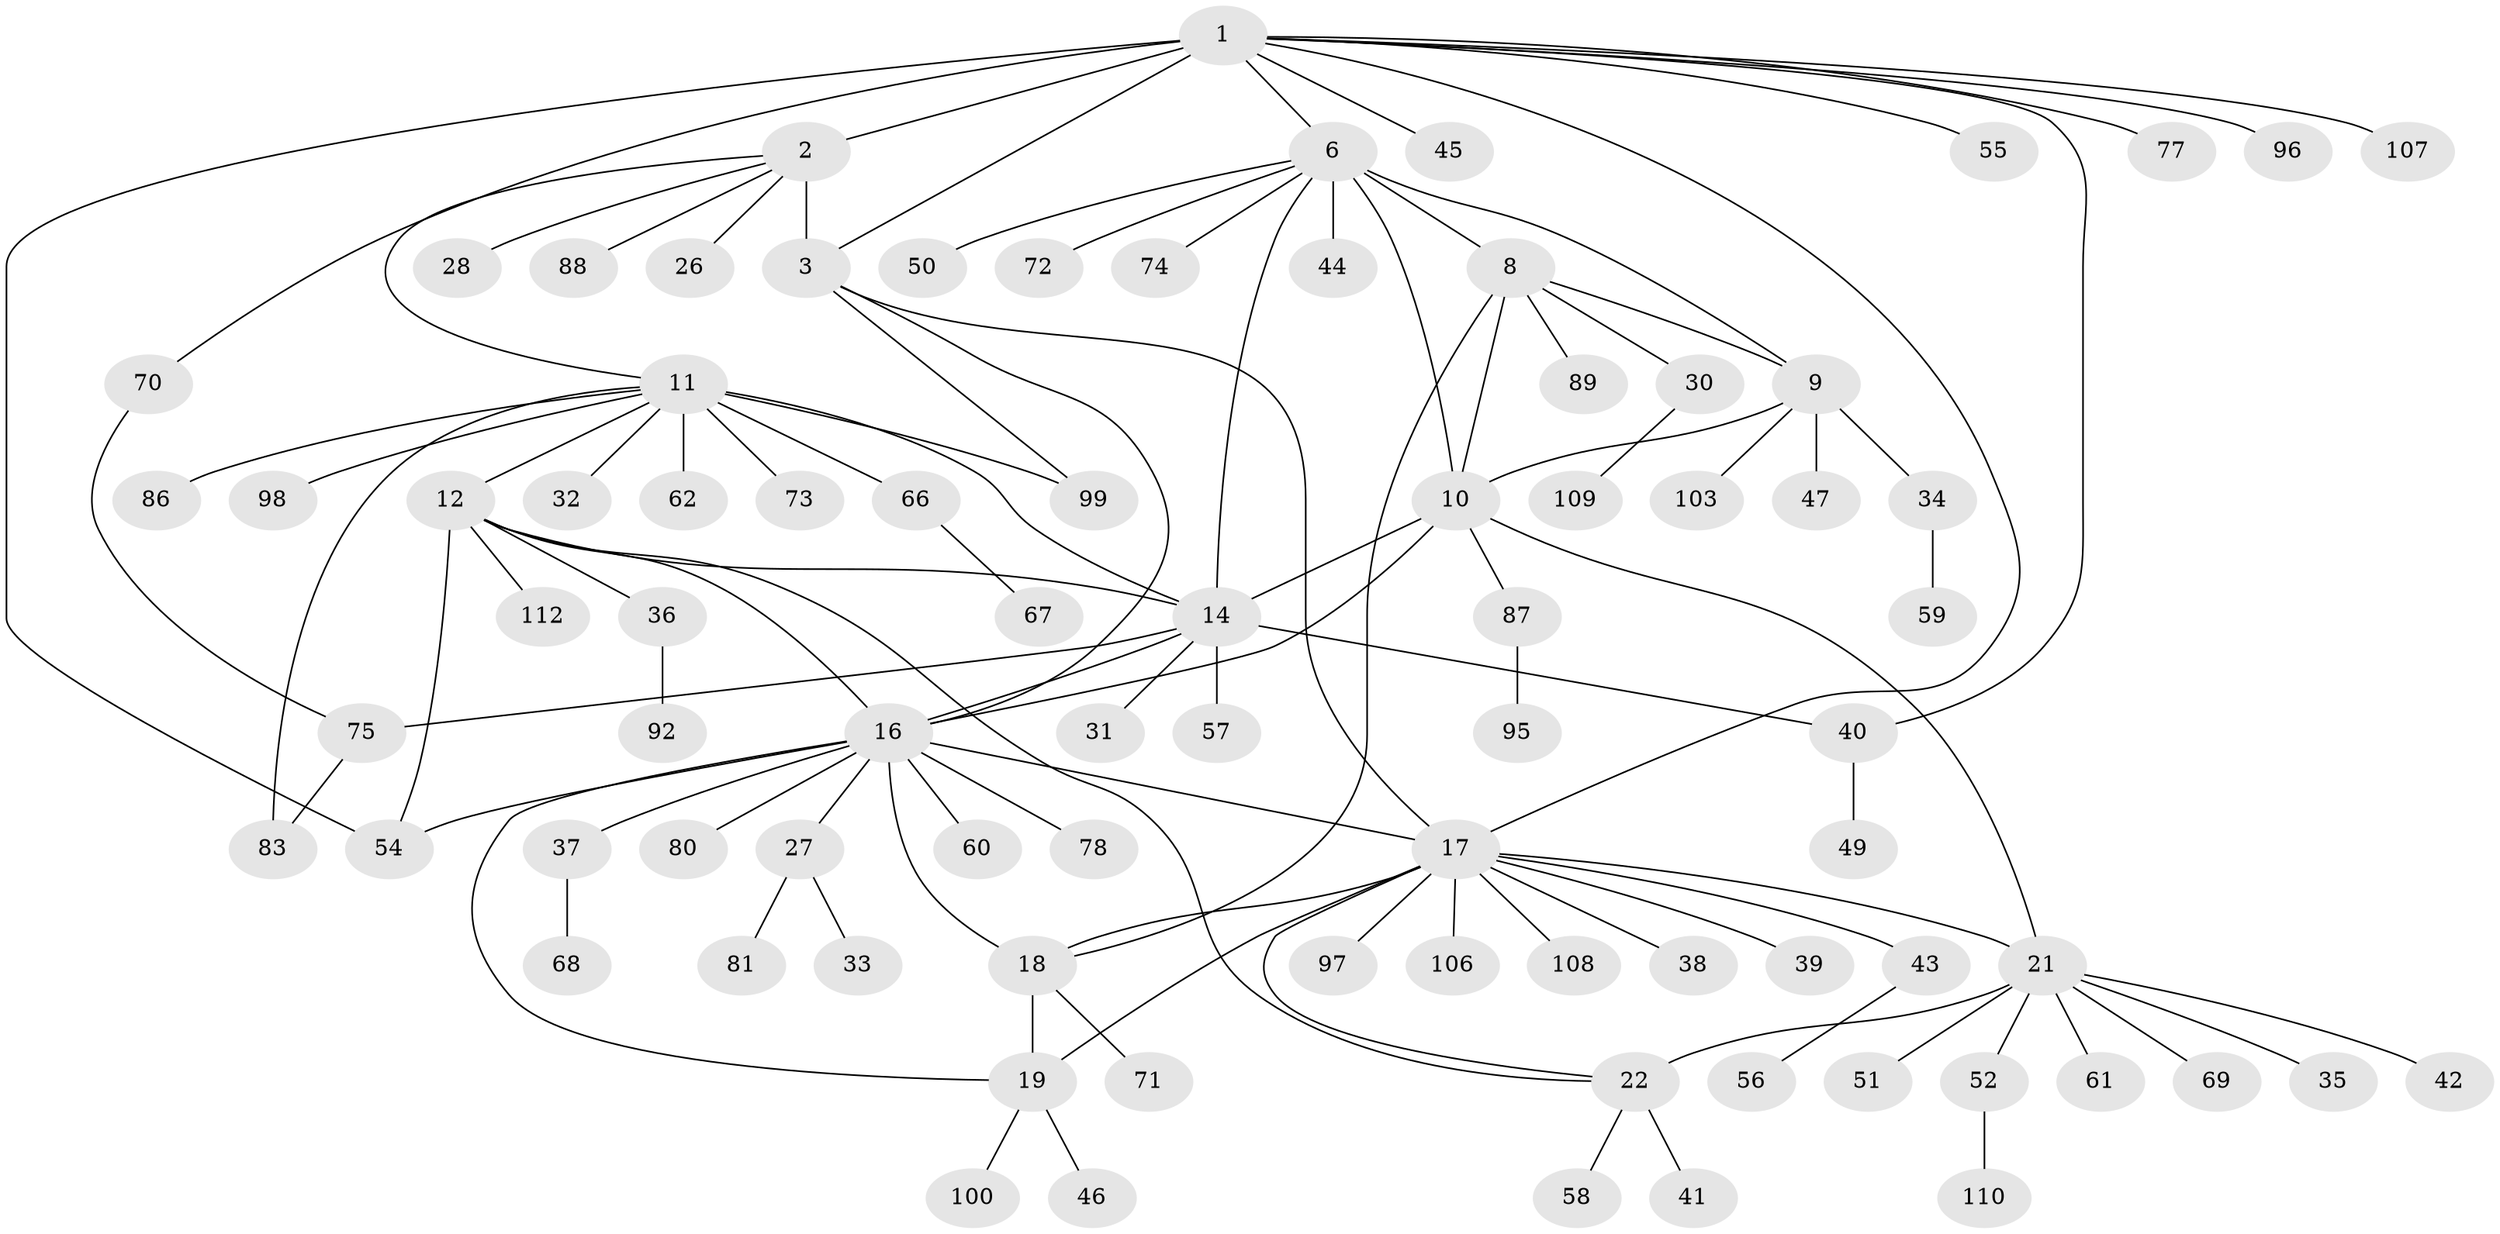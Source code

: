 // Generated by graph-tools (version 1.1) at 2025/24/03/03/25 07:24:16]
// undirected, 83 vertices, 107 edges
graph export_dot {
graph [start="1"]
  node [color=gray90,style=filled];
  1 [super="+5"];
  2 [super="+4"];
  3 [super="+91"];
  6 [super="+7"];
  8;
  9 [super="+79"];
  10 [super="+48"];
  11 [super="+13"];
  12 [super="+29"];
  14 [super="+15"];
  16 [super="+76"];
  17 [super="+24"];
  18 [super="+20"];
  19 [super="+53"];
  21 [super="+25"];
  22 [super="+23"];
  26;
  27 [super="+101"];
  28;
  30 [super="+85"];
  31 [super="+94"];
  32;
  33;
  34;
  35;
  36 [super="+64"];
  37 [super="+102"];
  38;
  39;
  40 [super="+84"];
  41;
  42;
  43 [super="+65"];
  44;
  45;
  46;
  47;
  49 [super="+63"];
  50;
  51;
  52;
  54 [super="+93"];
  55;
  56;
  57;
  58;
  59 [super="+111"];
  60;
  61;
  62;
  66 [super="+90"];
  67 [super="+82"];
  68;
  69;
  70;
  71;
  72;
  73;
  74;
  75 [super="+104"];
  77;
  78;
  80;
  81;
  83;
  86;
  87;
  88;
  89;
  92;
  95;
  96;
  97;
  98;
  99;
  100 [super="+105"];
  103;
  106;
  107;
  108;
  109;
  110;
  112;
  1 -- 2 [weight=4];
  1 -- 3 [weight=2];
  1 -- 54;
  1 -- 55;
  1 -- 70;
  1 -- 96;
  1 -- 107;
  1 -- 6;
  1 -- 40;
  1 -- 77;
  1 -- 45;
  1 -- 17;
  2 -- 3 [weight=2];
  2 -- 11;
  2 -- 26;
  2 -- 88;
  2 -- 28;
  3 -- 16;
  3 -- 99;
  3 -- 17;
  6 -- 8 [weight=2];
  6 -- 9 [weight=2];
  6 -- 10 [weight=2];
  6 -- 72;
  6 -- 14;
  6 -- 50;
  6 -- 74;
  6 -- 44;
  8 -- 9;
  8 -- 10;
  8 -- 30;
  8 -- 89;
  8 -- 18;
  9 -- 10;
  9 -- 34;
  9 -- 47;
  9 -- 103;
  10 -- 87;
  10 -- 21;
  10 -- 16;
  10 -- 14;
  11 -- 12 [weight=2];
  11 -- 14 [weight=4];
  11 -- 66;
  11 -- 32;
  11 -- 98;
  11 -- 99;
  11 -- 73;
  11 -- 83;
  11 -- 86;
  11 -- 62;
  12 -- 14 [weight=2];
  12 -- 22;
  12 -- 36;
  12 -- 112;
  12 -- 16;
  12 -- 54;
  14 -- 31;
  14 -- 40;
  14 -- 75;
  14 -- 16;
  14 -- 57;
  16 -- 17;
  16 -- 18 [weight=2];
  16 -- 19;
  16 -- 27;
  16 -- 37;
  16 -- 60;
  16 -- 78;
  16 -- 80;
  16 -- 54;
  17 -- 18 [weight=2];
  17 -- 19;
  17 -- 39;
  17 -- 43;
  17 -- 97;
  17 -- 106;
  17 -- 21 [weight=2];
  17 -- 22 [weight=2];
  17 -- 38;
  17 -- 108;
  18 -- 19 [weight=2];
  18 -- 71;
  19 -- 46;
  19 -- 100;
  21 -- 22 [weight=4];
  21 -- 35;
  21 -- 42;
  21 -- 51;
  21 -- 52;
  21 -- 69;
  21 -- 61;
  22 -- 41;
  22 -- 58;
  27 -- 33;
  27 -- 81;
  30 -- 109;
  34 -- 59;
  36 -- 92;
  37 -- 68;
  40 -- 49;
  43 -- 56;
  52 -- 110;
  66 -- 67;
  70 -- 75;
  75 -- 83;
  87 -- 95;
}
